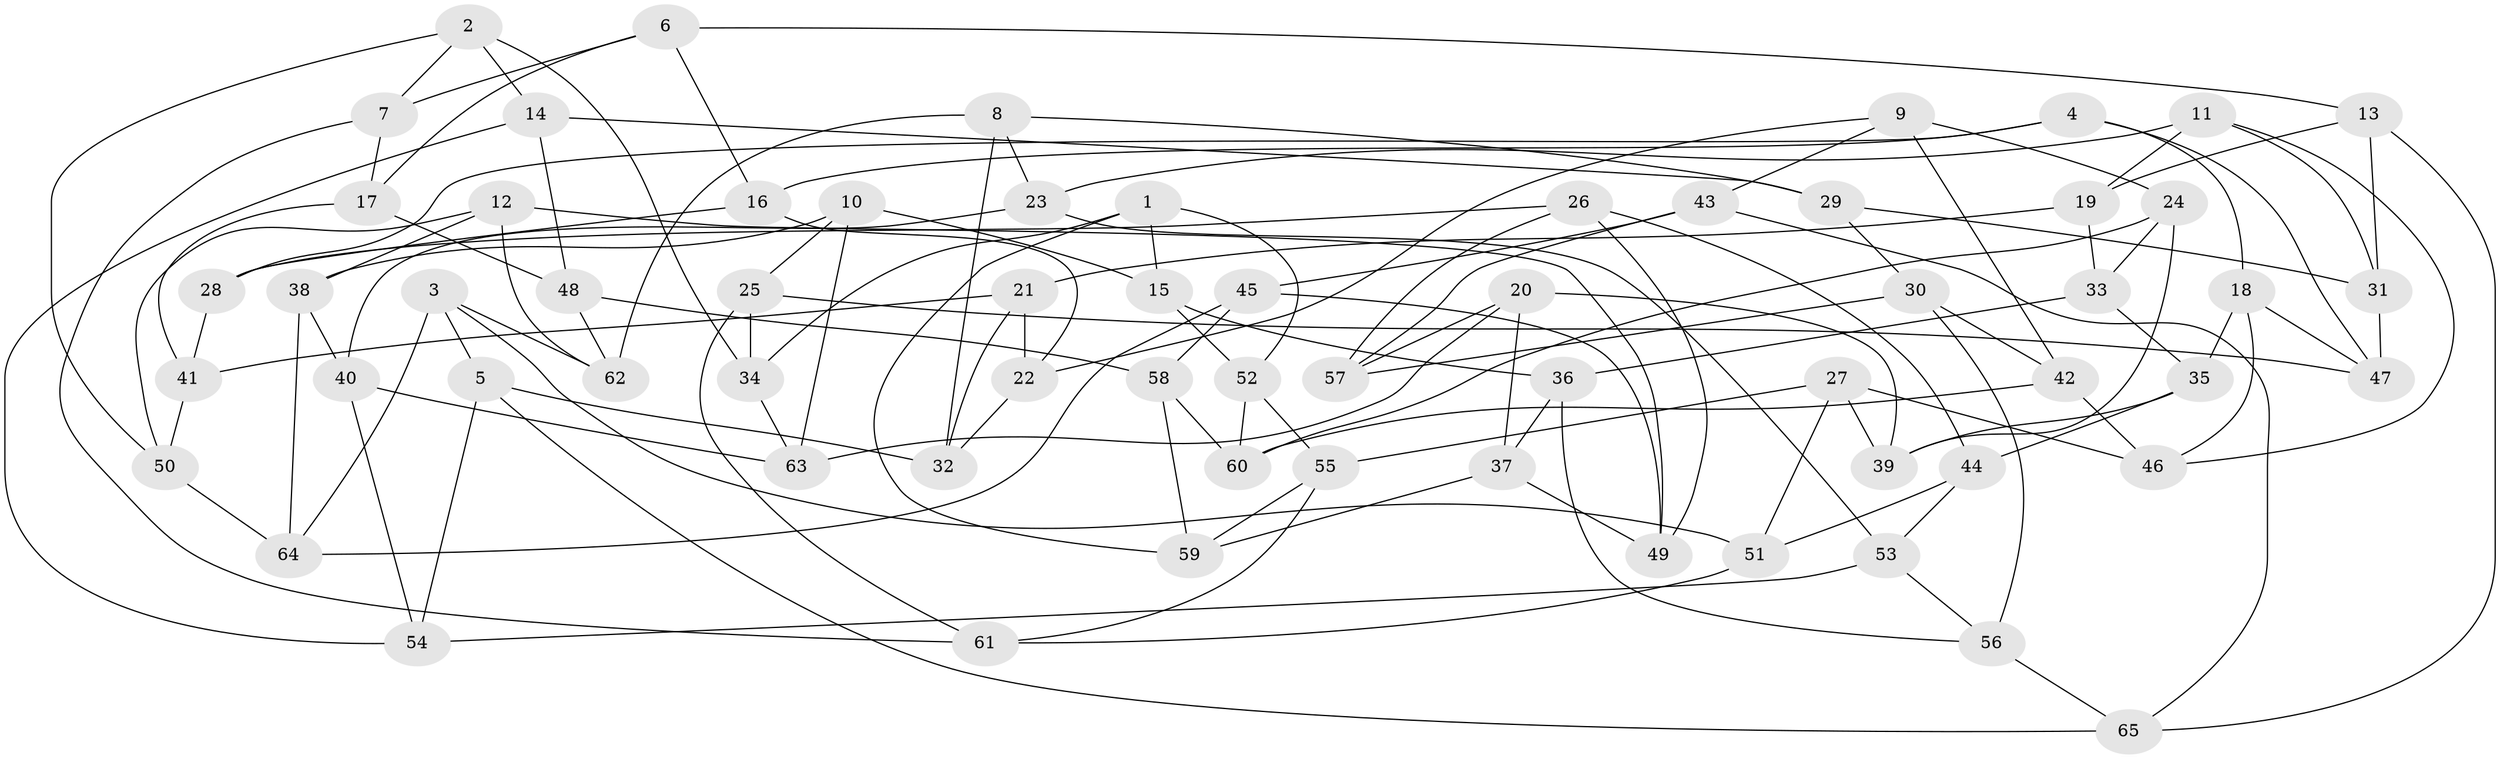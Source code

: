 // coarse degree distribution, {4: 0.15384615384615385, 5: 0.3076923076923077, 6: 0.34615384615384615, 3: 0.038461538461538464, 8: 0.038461538461538464, 7: 0.11538461538461539}
// Generated by graph-tools (version 1.1) at 2025/38/03/04/25 23:38:12]
// undirected, 65 vertices, 130 edges
graph export_dot {
  node [color=gray90,style=filled];
  1;
  2;
  3;
  4;
  5;
  6;
  7;
  8;
  9;
  10;
  11;
  12;
  13;
  14;
  15;
  16;
  17;
  18;
  19;
  20;
  21;
  22;
  23;
  24;
  25;
  26;
  27;
  28;
  29;
  30;
  31;
  32;
  33;
  34;
  35;
  36;
  37;
  38;
  39;
  40;
  41;
  42;
  43;
  44;
  45;
  46;
  47;
  48;
  49;
  50;
  51;
  52;
  53;
  54;
  55;
  56;
  57;
  58;
  59;
  60;
  61;
  62;
  63;
  64;
  65;
  1 -- 15;
  1 -- 52;
  1 -- 59;
  1 -- 34;
  2 -- 50;
  2 -- 7;
  2 -- 14;
  2 -- 34;
  3 -- 62;
  3 -- 5;
  3 -- 64;
  3 -- 51;
  4 -- 16;
  4 -- 47;
  4 -- 18;
  4 -- 28;
  5 -- 65;
  5 -- 54;
  5 -- 32;
  6 -- 7;
  6 -- 17;
  6 -- 16;
  6 -- 13;
  7 -- 17;
  7 -- 61;
  8 -- 23;
  8 -- 32;
  8 -- 29;
  8 -- 62;
  9 -- 43;
  9 -- 22;
  9 -- 42;
  9 -- 24;
  10 -- 38;
  10 -- 25;
  10 -- 15;
  10 -- 63;
  11 -- 46;
  11 -- 31;
  11 -- 23;
  11 -- 19;
  12 -- 50;
  12 -- 62;
  12 -- 38;
  12 -- 49;
  13 -- 31;
  13 -- 65;
  13 -- 19;
  14 -- 54;
  14 -- 48;
  14 -- 29;
  15 -- 52;
  15 -- 36;
  16 -- 28;
  16 -- 22;
  17 -- 48;
  17 -- 41;
  18 -- 35;
  18 -- 47;
  18 -- 46;
  19 -- 21;
  19 -- 33;
  20 -- 37;
  20 -- 63;
  20 -- 39;
  20 -- 57;
  21 -- 32;
  21 -- 22;
  21 -- 41;
  22 -- 32;
  23 -- 40;
  23 -- 53;
  24 -- 39;
  24 -- 33;
  24 -- 60;
  25 -- 34;
  25 -- 47;
  25 -- 61;
  26 -- 44;
  26 -- 49;
  26 -- 57;
  26 -- 28;
  27 -- 51;
  27 -- 46;
  27 -- 55;
  27 -- 39;
  28 -- 41;
  29 -- 31;
  29 -- 30;
  30 -- 56;
  30 -- 57;
  30 -- 42;
  31 -- 47;
  33 -- 35;
  33 -- 36;
  34 -- 63;
  35 -- 44;
  35 -- 39;
  36 -- 56;
  36 -- 37;
  37 -- 49;
  37 -- 59;
  38 -- 40;
  38 -- 64;
  40 -- 54;
  40 -- 63;
  41 -- 50;
  42 -- 60;
  42 -- 46;
  43 -- 57;
  43 -- 45;
  43 -- 65;
  44 -- 53;
  44 -- 51;
  45 -- 58;
  45 -- 64;
  45 -- 49;
  48 -- 62;
  48 -- 58;
  50 -- 64;
  51 -- 61;
  52 -- 60;
  52 -- 55;
  53 -- 54;
  53 -- 56;
  55 -- 61;
  55 -- 59;
  56 -- 65;
  58 -- 59;
  58 -- 60;
}
